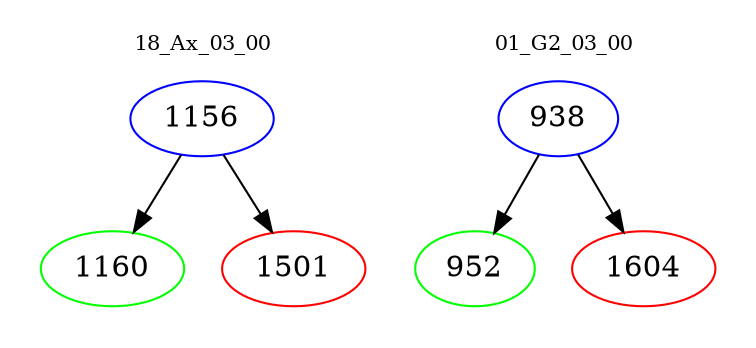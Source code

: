 digraph{
subgraph cluster_0 {
color = white
label = "18_Ax_03_00";
fontsize=10;
T0_1156 [label="1156", color="blue"]
T0_1156 -> T0_1160 [color="black"]
T0_1160 [label="1160", color="green"]
T0_1156 -> T0_1501 [color="black"]
T0_1501 [label="1501", color="red"]
}
subgraph cluster_1 {
color = white
label = "01_G2_03_00";
fontsize=10;
T1_938 [label="938", color="blue"]
T1_938 -> T1_952 [color="black"]
T1_952 [label="952", color="green"]
T1_938 -> T1_1604 [color="black"]
T1_1604 [label="1604", color="red"]
}
}

